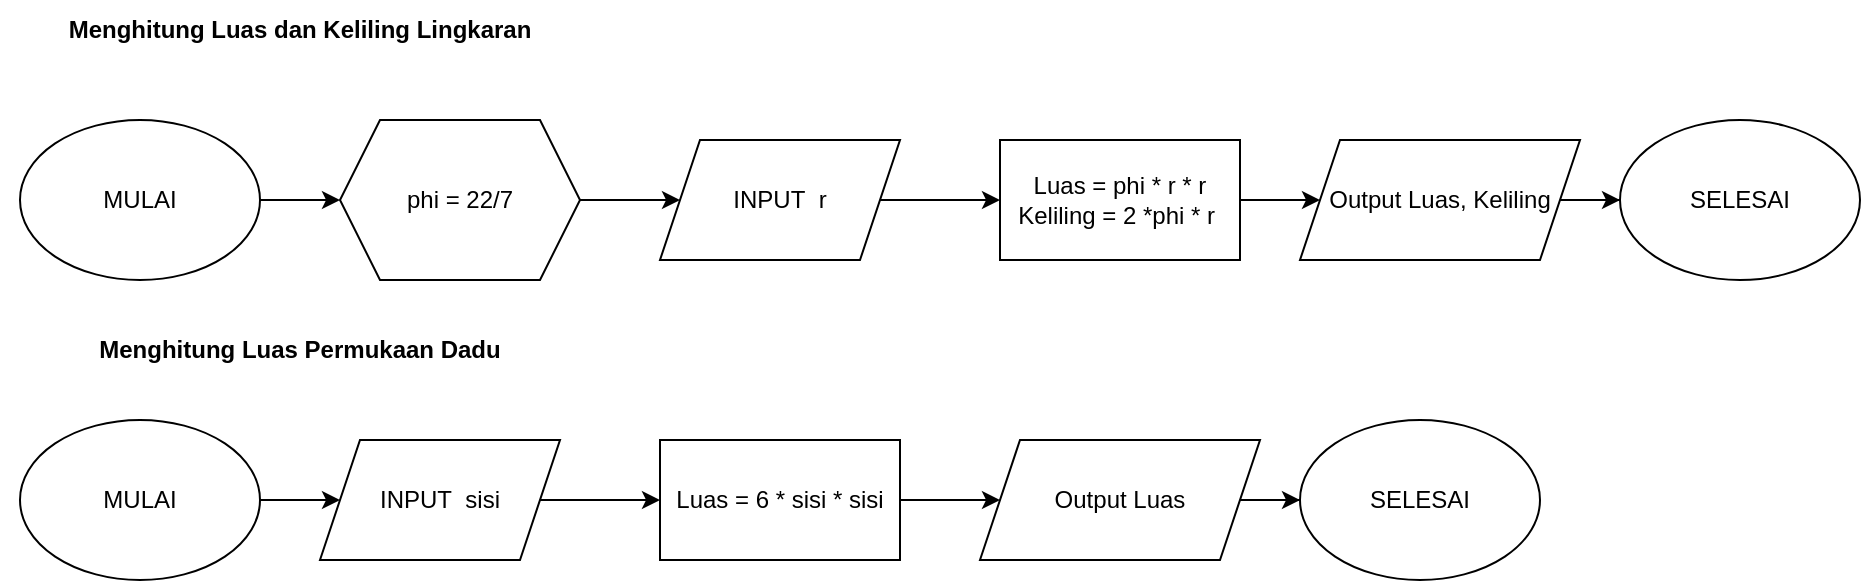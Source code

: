 <mxfile version="21.6.7" type="github" pages="7">
  <diagram name="Page-1" id="uptGJkDJzayM6wo-z8Ye">
    <mxGraphModel dx="1050" dy="534" grid="1" gridSize="10" guides="1" tooltips="1" connect="1" arrows="1" fold="1" page="1" pageScale="1" pageWidth="850" pageHeight="1100" math="0" shadow="0">
      <root>
        <mxCell id="0" />
        <mxCell id="1" parent="0" />
        <mxCell id="AW-x0e038q7hP7INw72U-8" value="" style="edgeStyle=orthogonalEdgeStyle;rounded=0;orthogonalLoop=1;jettySize=auto;html=1;" parent="1" source="AW-x0e038q7hP7INw72U-1" target="AW-x0e038q7hP7INw72U-7" edge="1">
          <mxGeometry relative="1" as="geometry" />
        </mxCell>
        <mxCell id="AW-x0e038q7hP7INw72U-1" value="MULAI" style="ellipse;whiteSpace=wrap;html=1;" parent="1" vertex="1">
          <mxGeometry x="10" y="180" width="120" height="80" as="geometry" />
        </mxCell>
        <mxCell id="AW-x0e038q7hP7INw72U-11" style="edgeStyle=orthogonalEdgeStyle;rounded=0;orthogonalLoop=1;jettySize=auto;html=1;exitX=1;exitY=0.5;exitDx=0;exitDy=0;entryX=0;entryY=0.5;entryDx=0;entryDy=0;" parent="1" source="AW-x0e038q7hP7INw72U-2" target="AW-x0e038q7hP7INw72U-10" edge="1">
          <mxGeometry relative="1" as="geometry" />
        </mxCell>
        <mxCell id="AW-x0e038q7hP7INw72U-2" value="INPUT&amp;nbsp; r" style="shape=parallelogram;perimeter=parallelogramPerimeter;whiteSpace=wrap;html=1;fixedSize=1;" parent="1" vertex="1">
          <mxGeometry x="330" y="190" width="120" height="60" as="geometry" />
        </mxCell>
        <mxCell id="AW-x0e038q7hP7INw72U-5" value="&lt;b&gt;Menghitung Luas dan Keliling Lingkaran&lt;/b&gt;" style="text;html=1;strokeColor=none;fillColor=none;align=center;verticalAlign=middle;whiteSpace=wrap;rounded=0;" parent="1" vertex="1">
          <mxGeometry y="120" width="300" height="30" as="geometry" />
        </mxCell>
        <mxCell id="AW-x0e038q7hP7INw72U-9" style="edgeStyle=orthogonalEdgeStyle;rounded=0;orthogonalLoop=1;jettySize=auto;html=1;exitX=1;exitY=0.5;exitDx=0;exitDy=0;entryX=0;entryY=0.5;entryDx=0;entryDy=0;" parent="1" source="AW-x0e038q7hP7INw72U-7" target="AW-x0e038q7hP7INw72U-2" edge="1">
          <mxGeometry relative="1" as="geometry" />
        </mxCell>
        <mxCell id="AW-x0e038q7hP7INw72U-7" value="phi = 22/7" style="shape=hexagon;perimeter=hexagonPerimeter2;whiteSpace=wrap;html=1;fixedSize=1;" parent="1" vertex="1">
          <mxGeometry x="170" y="180" width="120" height="80" as="geometry" />
        </mxCell>
        <mxCell id="AW-x0e038q7hP7INw72U-14" value="" style="edgeStyle=orthogonalEdgeStyle;rounded=0;orthogonalLoop=1;jettySize=auto;html=1;" parent="1" source="AW-x0e038q7hP7INw72U-10" target="AW-x0e038q7hP7INw72U-12" edge="1">
          <mxGeometry relative="1" as="geometry" />
        </mxCell>
        <mxCell id="AW-x0e038q7hP7INw72U-10" value="Luas = phi * r * r&lt;br&gt;Keliling = 2 *phi * r&amp;nbsp;" style="rounded=0;whiteSpace=wrap;html=1;" parent="1" vertex="1">
          <mxGeometry x="500" y="190" width="120" height="60" as="geometry" />
        </mxCell>
        <mxCell id="AW-x0e038q7hP7INw72U-15" value="" style="edgeStyle=orthogonalEdgeStyle;rounded=0;orthogonalLoop=1;jettySize=auto;html=1;" parent="1" source="AW-x0e038q7hP7INw72U-12" target="AW-x0e038q7hP7INw72U-13" edge="1">
          <mxGeometry relative="1" as="geometry" />
        </mxCell>
        <mxCell id="AW-x0e038q7hP7INw72U-12" value="Output Luas, Keliling" style="shape=parallelogram;perimeter=parallelogramPerimeter;whiteSpace=wrap;html=1;fixedSize=1;" parent="1" vertex="1">
          <mxGeometry x="650" y="190" width="140" height="60" as="geometry" />
        </mxCell>
        <mxCell id="AW-x0e038q7hP7INw72U-13" value="SELESAI" style="ellipse;whiteSpace=wrap;html=1;" parent="1" vertex="1">
          <mxGeometry x="810" y="180" width="120" height="80" as="geometry" />
        </mxCell>
        <mxCell id="AW-x0e038q7hP7INw72U-16" value="" style="edgeStyle=orthogonalEdgeStyle;rounded=0;orthogonalLoop=1;jettySize=auto;html=1;exitX=1;exitY=0.5;exitDx=0;exitDy=0;" parent="1" source="AW-x0e038q7hP7INw72U-26" edge="1">
          <mxGeometry relative="1" as="geometry">
            <mxPoint x="130" y="370" as="sourcePoint" />
            <mxPoint x="170" y="370" as="targetPoint" />
          </mxGeometry>
        </mxCell>
        <mxCell id="AW-x0e038q7hP7INw72U-17" style="edgeStyle=orthogonalEdgeStyle;rounded=0;orthogonalLoop=1;jettySize=auto;html=1;exitX=1;exitY=0.5;exitDx=0;exitDy=0;entryX=0;entryY=0.5;entryDx=0;entryDy=0;" parent="1" source="AW-x0e038q7hP7INw72U-18" target="AW-x0e038q7hP7INw72U-22" edge="1">
          <mxGeometry relative="1" as="geometry" />
        </mxCell>
        <mxCell id="AW-x0e038q7hP7INw72U-18" value="INPUT&amp;nbsp; sisi" style="shape=parallelogram;perimeter=parallelogramPerimeter;whiteSpace=wrap;html=1;fixedSize=1;" parent="1" vertex="1">
          <mxGeometry x="160" y="340" width="120" height="60" as="geometry" />
        </mxCell>
        <mxCell id="AW-x0e038q7hP7INw72U-21" value="" style="edgeStyle=orthogonalEdgeStyle;rounded=0;orthogonalLoop=1;jettySize=auto;html=1;" parent="1" source="AW-x0e038q7hP7INw72U-22" target="AW-x0e038q7hP7INw72U-24" edge="1">
          <mxGeometry relative="1" as="geometry" />
        </mxCell>
        <mxCell id="AW-x0e038q7hP7INw72U-22" value="Luas = 6 * sisi * sisi" style="rounded=0;whiteSpace=wrap;html=1;" parent="1" vertex="1">
          <mxGeometry x="330" y="340" width="120" height="60" as="geometry" />
        </mxCell>
        <mxCell id="AW-x0e038q7hP7INw72U-23" value="" style="edgeStyle=orthogonalEdgeStyle;rounded=0;orthogonalLoop=1;jettySize=auto;html=1;" parent="1" source="AW-x0e038q7hP7INw72U-24" target="AW-x0e038q7hP7INw72U-25" edge="1">
          <mxGeometry relative="1" as="geometry" />
        </mxCell>
        <mxCell id="AW-x0e038q7hP7INw72U-24" value="Output Luas" style="shape=parallelogram;perimeter=parallelogramPerimeter;whiteSpace=wrap;html=1;fixedSize=1;" parent="1" vertex="1">
          <mxGeometry x="490" y="340" width="140" height="60" as="geometry" />
        </mxCell>
        <mxCell id="AW-x0e038q7hP7INw72U-25" value="SELESAI" style="ellipse;whiteSpace=wrap;html=1;" parent="1" vertex="1">
          <mxGeometry x="650" y="330" width="120" height="80" as="geometry" />
        </mxCell>
        <mxCell id="AW-x0e038q7hP7INw72U-26" value="MULAI" style="ellipse;whiteSpace=wrap;html=1;" parent="1" vertex="1">
          <mxGeometry x="10" y="330" width="120" height="80" as="geometry" />
        </mxCell>
        <mxCell id="AW-x0e038q7hP7INw72U-27" value="&lt;b&gt;Menghitung Luas Permukaan Dadu&lt;/b&gt;" style="text;html=1;strokeColor=none;fillColor=none;align=center;verticalAlign=middle;whiteSpace=wrap;rounded=0;" parent="1" vertex="1">
          <mxGeometry y="280" width="300" height="30" as="geometry" />
        </mxCell>
      </root>
    </mxGraphModel>
  </diagram>
  <diagram id="33uUKrvb4YI7ZoxkBLN8" name="TUGAS 1">
    <mxGraphModel dx="1050" dy="534" grid="1" gridSize="10" guides="1" tooltips="1" connect="1" arrows="1" fold="1" page="1" pageScale="1" pageWidth="850" pageHeight="1100" math="0" shadow="0">
      <root>
        <mxCell id="0" />
        <mxCell id="1" parent="0" />
        <mxCell id="Vgv6EhN3jxrd6QJ7J5xN-1" value="&lt;b&gt;flowchart untuk menampilkan semua bilangan genap dari 1 - 20 dan bilangan ganjil dari 30 - 50 dengan menggunakan pengulangan while.&lt;/b&gt;" style="text;html=1;strokeColor=none;fillColor=none;align=center;verticalAlign=middle;whiteSpace=wrap;rounded=0;" parent="1" vertex="1">
          <mxGeometry x="70" y="20" width="690" height="30" as="geometry" />
        </mxCell>
        <mxCell id="Vgv6EhN3jxrd6QJ7J5xN-10" value="" style="edgeStyle=orthogonalEdgeStyle;rounded=0;orthogonalLoop=1;jettySize=auto;html=1;" parent="1" source="Vgv6EhN3jxrd6QJ7J5xN-2" target="Vgv6EhN3jxrd6QJ7J5xN-3" edge="1">
          <mxGeometry relative="1" as="geometry" />
        </mxCell>
        <mxCell id="Vgv6EhN3jxrd6QJ7J5xN-2" value="MULAI" style="ellipse;whiteSpace=wrap;html=1;" parent="1" vertex="1">
          <mxGeometry x="515" y="70" width="120" height="80" as="geometry" />
        </mxCell>
        <mxCell id="Vgv6EhN3jxrd6QJ7J5xN-13" value="" style="edgeStyle=orthogonalEdgeStyle;rounded=0;orthogonalLoop=1;jettySize=auto;html=1;" parent="1" source="Vgv6EhN3jxrd6QJ7J5xN-3" target="Vgv6EhN3jxrd6QJ7J5xN-12" edge="1">
          <mxGeometry relative="1" as="geometry" />
        </mxCell>
        <mxCell id="Vgv6EhN3jxrd6QJ7J5xN-3" value="bilangan = 1" style="shape=hexagon;perimeter=hexagonPerimeter2;whiteSpace=wrap;html=1;fixedSize=1;" parent="1" vertex="1">
          <mxGeometry x="515" y="190" width="120" height="60" as="geometry" />
        </mxCell>
        <mxCell id="Vgv6EhN3jxrd6QJ7J5xN-20" value="" style="edgeStyle=orthogonalEdgeStyle;rounded=0;orthogonalLoop=1;jettySize=auto;html=1;" parent="1" source="Vgv6EhN3jxrd6QJ7J5xN-12" target="Vgv6EhN3jxrd6QJ7J5xN-15" edge="1">
          <mxGeometry relative="1" as="geometry" />
        </mxCell>
        <mxCell id="Vgv6EhN3jxrd6QJ7J5xN-24" value="TRUE" style="edgeLabel;html=1;align=center;verticalAlign=middle;resizable=0;points=[];" parent="Vgv6EhN3jxrd6QJ7J5xN-20" vertex="1" connectable="0">
          <mxGeometry x="-0.28" relative="1" as="geometry">
            <mxPoint as="offset" />
          </mxGeometry>
        </mxCell>
        <mxCell id="Vgv6EhN3jxrd6QJ7J5xN-34" style="edgeStyle=orthogonalEdgeStyle;rounded=0;orthogonalLoop=1;jettySize=auto;html=1;exitX=0;exitY=0.5;exitDx=0;exitDy=0;entryX=1;entryY=0.5;entryDx=0;entryDy=0;" parent="1" source="Vgv6EhN3jxrd6QJ7J5xN-12" target="Vgv6EhN3jxrd6QJ7J5xN-33" edge="1">
          <mxGeometry relative="1" as="geometry" />
        </mxCell>
        <mxCell id="Vgv6EhN3jxrd6QJ7J5xN-36" value="FALSE" style="edgeLabel;html=1;align=center;verticalAlign=middle;resizable=0;points=[];" parent="Vgv6EhN3jxrd6QJ7J5xN-34" vertex="1" connectable="0">
          <mxGeometry x="-0.208" y="-2" relative="1" as="geometry">
            <mxPoint y="2" as="offset" />
          </mxGeometry>
        </mxCell>
        <mxCell id="Vgv6EhN3jxrd6QJ7J5xN-12" value="While bilangan &amp;gt;=1 &amp;amp; bilangan &amp;lt;=20" style="rhombus;whiteSpace=wrap;html=1;" parent="1" vertex="1">
          <mxGeometry x="497.5" y="300" width="155" height="160" as="geometry" />
        </mxCell>
        <mxCell id="Vgv6EhN3jxrd6QJ7J5xN-22" value="" style="edgeStyle=orthogonalEdgeStyle;rounded=0;orthogonalLoop=1;jettySize=auto;html=1;" parent="1" source="Vgv6EhN3jxrd6QJ7J5xN-15" target="Vgv6EhN3jxrd6QJ7J5xN-18" edge="1">
          <mxGeometry relative="1" as="geometry" />
        </mxCell>
        <mxCell id="Vgv6EhN3jxrd6QJ7J5xN-25" value="TRUE" style="edgeLabel;html=1;align=center;verticalAlign=middle;resizable=0;points=[];" parent="Vgv6EhN3jxrd6QJ7J5xN-22" vertex="1" connectable="0">
          <mxGeometry x="-0.24" y="4" relative="1" as="geometry">
            <mxPoint x="-4" as="offset" />
          </mxGeometry>
        </mxCell>
        <mxCell id="Vgv6EhN3jxrd6QJ7J5xN-28" style="edgeStyle=orthogonalEdgeStyle;rounded=0;orthogonalLoop=1;jettySize=auto;html=1;entryX=0;entryY=0.5;entryDx=0;entryDy=0;" parent="1" source="Vgv6EhN3jxrd6QJ7J5xN-15" target="Vgv6EhN3jxrd6QJ7J5xN-19" edge="1">
          <mxGeometry relative="1" as="geometry">
            <Array as="points">
              <mxPoint x="480.0" y="550" />
              <mxPoint x="480.0" y="770" />
            </Array>
          </mxGeometry>
        </mxCell>
        <mxCell id="Vgv6EhN3jxrd6QJ7J5xN-29" value="FALSE" style="edgeLabel;html=1;align=center;verticalAlign=middle;resizable=0;points=[];" parent="Vgv6EhN3jxrd6QJ7J5xN-28" vertex="1" connectable="0">
          <mxGeometry x="-0.01" y="1" relative="1" as="geometry">
            <mxPoint x="-1" y="-38" as="offset" />
          </mxGeometry>
        </mxCell>
        <mxCell id="Vgv6EhN3jxrd6QJ7J5xN-15" value="IF bilangan mod 2 == 0" style="rhombus;whiteSpace=wrap;html=1;" parent="1" vertex="1">
          <mxGeometry x="535" y="510" width="80" height="80" as="geometry" />
        </mxCell>
        <mxCell id="Vgv6EhN3jxrd6QJ7J5xN-23" value="" style="edgeStyle=orthogonalEdgeStyle;rounded=0;orthogonalLoop=1;jettySize=auto;html=1;" parent="1" source="Vgv6EhN3jxrd6QJ7J5xN-18" target="Vgv6EhN3jxrd6QJ7J5xN-19" edge="1">
          <mxGeometry relative="1" as="geometry" />
        </mxCell>
        <mxCell id="Vgv6EhN3jxrd6QJ7J5xN-18" value="Cetak bilangan" style="shape=parallelogram;perimeter=parallelogramPerimeter;whiteSpace=wrap;html=1;fixedSize=1;" parent="1" vertex="1">
          <mxGeometry x="515" y="640" width="120" height="60" as="geometry" />
        </mxCell>
        <mxCell id="Vgv6EhN3jxrd6QJ7J5xN-27" style="edgeStyle=orthogonalEdgeStyle;rounded=0;orthogonalLoop=1;jettySize=auto;html=1;exitX=1;exitY=0.5;exitDx=0;exitDy=0;entryX=1;entryY=0.5;entryDx=0;entryDy=0;" parent="1" source="Vgv6EhN3jxrd6QJ7J5xN-19" target="Vgv6EhN3jxrd6QJ7J5xN-12" edge="1">
          <mxGeometry relative="1" as="geometry">
            <Array as="points">
              <mxPoint x="730.09" y="770" />
              <mxPoint x="730.09" y="380" />
            </Array>
          </mxGeometry>
        </mxCell>
        <mxCell id="Vgv6EhN3jxrd6QJ7J5xN-19" value="bilangan = bilangan +1" style="rounded=0;whiteSpace=wrap;html=1;" parent="1" vertex="1">
          <mxGeometry x="515" y="740" width="120" height="60" as="geometry" />
        </mxCell>
        <mxCell id="Vgv6EhN3jxrd6QJ7J5xN-35" value="" style="edgeStyle=orthogonalEdgeStyle;rounded=0;orthogonalLoop=1;jettySize=auto;html=1;entryX=0.5;entryY=0;entryDx=0;entryDy=0;" parent="1" source="Vgv6EhN3jxrd6QJ7J5xN-33" target="Vgv6EhN3jxrd6QJ7J5xN-40" edge="1">
          <mxGeometry relative="1" as="geometry">
            <mxPoint x="300" y="380" as="targetPoint" />
          </mxGeometry>
        </mxCell>
        <mxCell id="Vgv6EhN3jxrd6QJ7J5xN-33" value="bilangan = 30" style="rounded=0;whiteSpace=wrap;html=1;" parent="1" vertex="1">
          <mxGeometry x="237.5" y="350" width="120" height="60" as="geometry" />
        </mxCell>
        <mxCell id="Vgv6EhN3jxrd6QJ7J5xN-37" value="" style="edgeStyle=orthogonalEdgeStyle;rounded=0;orthogonalLoop=1;jettySize=auto;html=1;" parent="1" source="Vgv6EhN3jxrd6QJ7J5xN-40" target="Vgv6EhN3jxrd6QJ7J5xN-45" edge="1">
          <mxGeometry relative="1" as="geometry" />
        </mxCell>
        <mxCell id="Vgv6EhN3jxrd6QJ7J5xN-38" value="TRUE" style="edgeLabel;html=1;align=center;verticalAlign=middle;resizable=0;points=[];" parent="Vgv6EhN3jxrd6QJ7J5xN-37" vertex="1" connectable="0">
          <mxGeometry x="-0.28" relative="1" as="geometry">
            <mxPoint as="offset" />
          </mxGeometry>
        </mxCell>
        <mxCell id="Vgv6EhN3jxrd6QJ7J5xN-51" value="" style="edgeStyle=orthogonalEdgeStyle;rounded=0;orthogonalLoop=1;jettySize=auto;html=1;" parent="1" source="Vgv6EhN3jxrd6QJ7J5xN-40" target="Vgv6EhN3jxrd6QJ7J5xN-50" edge="1">
          <mxGeometry relative="1" as="geometry" />
        </mxCell>
        <mxCell id="Q7hmwZxrpkJQXwBMRqSW-1" value="FALSE" style="edgeLabel;html=1;align=center;verticalAlign=middle;resizable=0;points=[];" vertex="1" connectable="0" parent="Vgv6EhN3jxrd6QJ7J5xN-51">
          <mxGeometry x="0.116" y="-3" relative="1" as="geometry">
            <mxPoint y="3" as="offset" />
          </mxGeometry>
        </mxCell>
        <mxCell id="Vgv6EhN3jxrd6QJ7J5xN-40" value="While bilangan &amp;gt;=30 &amp;amp; bilangan &amp;lt;=50" style="rhombus;whiteSpace=wrap;html=1;" parent="1" vertex="1">
          <mxGeometry x="220.0" y="440" width="155" height="160" as="geometry" />
        </mxCell>
        <mxCell id="Vgv6EhN3jxrd6QJ7J5xN-41" value="" style="edgeStyle=orthogonalEdgeStyle;rounded=0;orthogonalLoop=1;jettySize=auto;html=1;" parent="1" source="Vgv6EhN3jxrd6QJ7J5xN-45" target="Vgv6EhN3jxrd6QJ7J5xN-47" edge="1">
          <mxGeometry relative="1" as="geometry" />
        </mxCell>
        <mxCell id="Vgv6EhN3jxrd6QJ7J5xN-42" value="FALSE" style="edgeLabel;html=1;align=center;verticalAlign=middle;resizable=0;points=[];" parent="Vgv6EhN3jxrd6QJ7J5xN-41" vertex="1" connectable="0">
          <mxGeometry x="-0.24" y="4" relative="1" as="geometry">
            <mxPoint x="-4" as="offset" />
          </mxGeometry>
        </mxCell>
        <mxCell id="Vgv6EhN3jxrd6QJ7J5xN-43" style="edgeStyle=orthogonalEdgeStyle;rounded=0;orthogonalLoop=1;jettySize=auto;html=1;entryX=0;entryY=0.5;entryDx=0;entryDy=0;" parent="1" source="Vgv6EhN3jxrd6QJ7J5xN-45" target="Vgv6EhN3jxrd6QJ7J5xN-49" edge="1">
          <mxGeometry relative="1" as="geometry">
            <Array as="points">
              <mxPoint x="202.5" y="690" />
              <mxPoint x="202.5" y="910" />
            </Array>
          </mxGeometry>
        </mxCell>
        <mxCell id="Vgv6EhN3jxrd6QJ7J5xN-44" value="TRUE" style="edgeLabel;html=1;align=center;verticalAlign=middle;resizable=0;points=[];" parent="Vgv6EhN3jxrd6QJ7J5xN-43" vertex="1" connectable="0">
          <mxGeometry x="-0.01" y="1" relative="1" as="geometry">
            <mxPoint x="-1" y="-38" as="offset" />
          </mxGeometry>
        </mxCell>
        <mxCell id="Vgv6EhN3jxrd6QJ7J5xN-45" value="IF bilangan mod 2 == 0" style="rhombus;whiteSpace=wrap;html=1;" parent="1" vertex="1">
          <mxGeometry x="257.5" y="650" width="80" height="80" as="geometry" />
        </mxCell>
        <mxCell id="Vgv6EhN3jxrd6QJ7J5xN-46" value="" style="edgeStyle=orthogonalEdgeStyle;rounded=0;orthogonalLoop=1;jettySize=auto;html=1;" parent="1" source="Vgv6EhN3jxrd6QJ7J5xN-47" target="Vgv6EhN3jxrd6QJ7J5xN-49" edge="1">
          <mxGeometry relative="1" as="geometry" />
        </mxCell>
        <mxCell id="Vgv6EhN3jxrd6QJ7J5xN-47" value="Cetak bilangan" style="shape=parallelogram;perimeter=parallelogramPerimeter;whiteSpace=wrap;html=1;fixedSize=1;" parent="1" vertex="1">
          <mxGeometry x="237.5" y="780" width="120" height="60" as="geometry" />
        </mxCell>
        <mxCell id="Vgv6EhN3jxrd6QJ7J5xN-48" style="edgeStyle=orthogonalEdgeStyle;rounded=0;orthogonalLoop=1;jettySize=auto;html=1;exitX=1;exitY=0.5;exitDx=0;exitDy=0;entryX=1;entryY=0.5;entryDx=0;entryDy=0;" parent="1" source="Vgv6EhN3jxrd6QJ7J5xN-49" target="Vgv6EhN3jxrd6QJ7J5xN-40" edge="1">
          <mxGeometry relative="1" as="geometry">
            <Array as="points">
              <mxPoint x="425" y="910" />
              <mxPoint x="425" y="520" />
            </Array>
          </mxGeometry>
        </mxCell>
        <mxCell id="Vgv6EhN3jxrd6QJ7J5xN-49" value="bilangan = bilangan +1" style="rounded=0;whiteSpace=wrap;html=1;" parent="1" vertex="1">
          <mxGeometry x="237.5" y="880" width="120" height="60" as="geometry" />
        </mxCell>
        <mxCell id="Vgv6EhN3jxrd6QJ7J5xN-50" value="SELESAI" style="ellipse;whiteSpace=wrap;html=1;" parent="1" vertex="1">
          <mxGeometry x="10" y="480" width="120" height="80" as="geometry" />
        </mxCell>
      </root>
    </mxGraphModel>
  </diagram>
  <diagram id="U91jGveqmclBt0sew8t8" name="TUGAS 2">
    <mxGraphModel dx="1050" dy="534" grid="1" gridSize="10" guides="1" tooltips="1" connect="1" arrows="1" fold="1" page="1" pageScale="1" pageWidth="850" pageHeight="1100" math="0" shadow="0">
      <root>
        <mxCell id="0" />
        <mxCell id="1" parent="0" />
        <mxCell id="xysAYdJeZoqwnZ04_sCA-1" value="flowchart untuk menampilkan semua bilangan kelipatan 7 dari 1 - 50 dengan menggunakan pengulangan do while" style="text;whiteSpace=wrap;fontStyle=1" parent="1" vertex="1">
          <mxGeometry x="140" y="30" width="560" height="50" as="geometry" />
        </mxCell>
        <mxCell id="h6T22s7NlERYJfCQSsAZ-2" value="" style="edgeStyle=orthogonalEdgeStyle;rounded=0;orthogonalLoop=1;jettySize=auto;html=1;" parent="1" source="tyJt4eNJvw7cbChgdUem-1" target="tyJt4eNJvw7cbChgdUem-2" edge="1">
          <mxGeometry relative="1" as="geometry" />
        </mxCell>
        <mxCell id="tyJt4eNJvw7cbChgdUem-1" value="MULAI" style="ellipse;whiteSpace=wrap;html=1;" parent="1" vertex="1">
          <mxGeometry x="360" y="80" width="120" height="80" as="geometry" />
        </mxCell>
        <mxCell id="h6T22s7NlERYJfCQSsAZ-3" value="" style="edgeStyle=orthogonalEdgeStyle;rounded=0;orthogonalLoop=1;jettySize=auto;html=1;" parent="1" source="tyJt4eNJvw7cbChgdUem-2" target="tyJt4eNJvw7cbChgdUem-3" edge="1">
          <mxGeometry relative="1" as="geometry" />
        </mxCell>
        <mxCell id="tyJt4eNJvw7cbChgdUem-2" value="bilangan = 1" style="shape=hexagon;perimeter=hexagonPerimeter2;whiteSpace=wrap;html=1;fixedSize=1;" parent="1" vertex="1">
          <mxGeometry x="360" y="200" width="120" height="60" as="geometry" />
        </mxCell>
        <mxCell id="h6T22s7NlERYJfCQSsAZ-4" value="" style="edgeStyle=orthogonalEdgeStyle;rounded=0;orthogonalLoop=1;jettySize=auto;html=1;" parent="1" source="tyJt4eNJvw7cbChgdUem-3" target="zKiIECspEvZTemqDm6ev-1" edge="1">
          <mxGeometry relative="1" as="geometry" />
        </mxCell>
        <mxCell id="tyJt4eNJvw7cbChgdUem-3" value="DO" style="rounded=0;whiteSpace=wrap;html=1;" parent="1" vertex="1">
          <mxGeometry x="360" y="300" width="120" height="60" as="geometry" />
        </mxCell>
        <mxCell id="h6T22s7NlERYJfCQSsAZ-5" value="" style="edgeStyle=orthogonalEdgeStyle;rounded=0;orthogonalLoop=1;jettySize=auto;html=1;" parent="1" source="zKiIECspEvZTemqDm6ev-1" target="gML1EAqQ7JN3kvN5i_yF-1" edge="1">
          <mxGeometry relative="1" as="geometry" />
        </mxCell>
        <mxCell id="h6T22s7NlERYJfCQSsAZ-10" value="TRUE" style="edgeLabel;html=1;align=center;verticalAlign=middle;resizable=0;points=[];" parent="h6T22s7NlERYJfCQSsAZ-5" vertex="1" connectable="0">
          <mxGeometry x="-0.31" y="1" relative="1" as="geometry">
            <mxPoint as="offset" />
          </mxGeometry>
        </mxCell>
        <mxCell id="h6T22s7NlERYJfCQSsAZ-11" style="edgeStyle=orthogonalEdgeStyle;rounded=0;orthogonalLoop=1;jettySize=auto;html=1;exitX=0;exitY=0.5;exitDx=0;exitDy=0;entryX=0;entryY=0.5;entryDx=0;entryDy=0;" parent="1" source="zKiIECspEvZTemqDm6ev-1" target="h6T22s7NlERYJfCQSsAZ-1" edge="1">
          <mxGeometry relative="1" as="geometry">
            <Array as="points">
              <mxPoint x="290" y="455" />
              <mxPoint x="290" y="670" />
            </Array>
          </mxGeometry>
        </mxCell>
        <mxCell id="h6T22s7NlERYJfCQSsAZ-12" value="FALSE" style="edgeLabel;html=1;align=center;verticalAlign=middle;resizable=0;points=[];" parent="h6T22s7NlERYJfCQSsAZ-11" vertex="1" connectable="0">
          <mxGeometry x="-0.179" y="2" relative="1" as="geometry">
            <mxPoint as="offset" />
          </mxGeometry>
        </mxCell>
        <mxCell id="zKiIECspEvZTemqDm6ev-1" value="IF &lt;br&gt;bilangan mod 7 == 0" style="rhombus;whiteSpace=wrap;html=1;" parent="1" vertex="1">
          <mxGeometry x="370" y="400" width="100" height="110" as="geometry" />
        </mxCell>
        <mxCell id="h6T22s7NlERYJfCQSsAZ-6" value="" style="edgeStyle=orthogonalEdgeStyle;rounded=0;orthogonalLoop=1;jettySize=auto;html=1;" parent="1" source="gML1EAqQ7JN3kvN5i_yF-1" target="h6T22s7NlERYJfCQSsAZ-1" edge="1">
          <mxGeometry relative="1" as="geometry" />
        </mxCell>
        <mxCell id="gML1EAqQ7JN3kvN5i_yF-1" value="Cetak Bilangan" style="shape=parallelogram;perimeter=parallelogramPerimeter;whiteSpace=wrap;html=1;fixedSize=1;" parent="1" vertex="1">
          <mxGeometry x="360" y="550" width="120" height="60" as="geometry" />
        </mxCell>
        <mxCell id="h6T22s7NlERYJfCQSsAZ-8" style="edgeStyle=orthogonalEdgeStyle;rounded=0;orthogonalLoop=1;jettySize=auto;html=1;entryX=1;entryY=0.5;entryDx=0;entryDy=0;" parent="1" source="itJn7UYtdIDH7g0rvG_Y-1" target="zKiIECspEvZTemqDm6ev-1" edge="1">
          <mxGeometry relative="1" as="geometry">
            <Array as="points">
              <mxPoint x="610" y="820" />
              <mxPoint x="610" y="455" />
            </Array>
          </mxGeometry>
        </mxCell>
        <mxCell id="h6T22s7NlERYJfCQSsAZ-9" value="TRUE" style="edgeLabel;html=1;align=center;verticalAlign=middle;resizable=0;points=[];" parent="h6T22s7NlERYJfCQSsAZ-8" vertex="1" connectable="0">
          <mxGeometry x="0.113" y="-2" relative="1" as="geometry">
            <mxPoint as="offset" />
          </mxGeometry>
        </mxCell>
        <mxCell id="15bsTzcc9rUSk9gDOX5k-3" value="" style="edgeStyle=orthogonalEdgeStyle;rounded=0;orthogonalLoop=1;jettySize=auto;html=1;" parent="1" source="itJn7UYtdIDH7g0rvG_Y-1" target="15bsTzcc9rUSk9gDOX5k-2" edge="1">
          <mxGeometry relative="1" as="geometry" />
        </mxCell>
        <mxCell id="15bsTzcc9rUSk9gDOX5k-4" value="FALSE" style="edgeLabel;html=1;align=center;verticalAlign=middle;resizable=0;points=[];" parent="15bsTzcc9rUSk9gDOX5k-3" vertex="1" connectable="0">
          <mxGeometry x="-0.126" y="-2" relative="1" as="geometry">
            <mxPoint as="offset" />
          </mxGeometry>
        </mxCell>
        <mxCell id="itJn7UYtdIDH7g0rvG_Y-1" value="While bilangan &amp;gt;=1 &amp;amp; bilangan &amp;lt;=50" style="rhombus;whiteSpace=wrap;html=1;" parent="1" vertex="1">
          <mxGeometry x="342.5" y="740" width="155" height="160" as="geometry" />
        </mxCell>
        <mxCell id="h6T22s7NlERYJfCQSsAZ-7" value="" style="edgeStyle=orthogonalEdgeStyle;rounded=0;orthogonalLoop=1;jettySize=auto;html=1;" parent="1" source="h6T22s7NlERYJfCQSsAZ-1" target="itJn7UYtdIDH7g0rvG_Y-1" edge="1">
          <mxGeometry relative="1" as="geometry" />
        </mxCell>
        <mxCell id="h6T22s7NlERYJfCQSsAZ-1" value="bilangan = bilangan + 1" style="rounded=0;whiteSpace=wrap;html=1;" parent="1" vertex="1">
          <mxGeometry x="355" y="640" width="130" height="60" as="geometry" />
        </mxCell>
        <mxCell id="15bsTzcc9rUSk9gDOX5k-2" value="SELESAI" style="ellipse;whiteSpace=wrap;html=1;" parent="1" vertex="1">
          <mxGeometry x="360" y="970" width="120" height="80" as="geometry" />
        </mxCell>
      </root>
    </mxGraphModel>
  </diagram>
  <diagram name="TUGAS 3" id="VC3yDY_9syH-l2vmmqUR">
    <mxGraphModel dx="1050" dy="534" grid="1" gridSize="10" guides="1" tooltips="1" connect="1" arrows="1" fold="1" page="1" pageScale="1" pageWidth="850" pageHeight="1100" math="0" shadow="0">
      <root>
        <mxCell id="d6c1JaHUk_W4_VOoEG0--0" />
        <mxCell id="d6c1JaHUk_W4_VOoEG0--1" parent="d6c1JaHUk_W4_VOoEG0--0" />
        <mxCell id="d6c1JaHUk_W4_VOoEG0--2" value="&lt;b&gt;Flowchart membalikkan string&lt;/b&gt;" style="text;html=1;strokeColor=none;fillColor=none;align=center;verticalAlign=middle;whiteSpace=wrap;rounded=0;" vertex="1" parent="d6c1JaHUk_W4_VOoEG0--1">
          <mxGeometry x="285" y="40" width="280" height="30" as="geometry" />
        </mxCell>
        <mxCell id="d6c1JaHUk_W4_VOoEG0--3" value="" style="edgeStyle=orthogonalEdgeStyle;rounded=0;orthogonalLoop=1;jettySize=auto;html=1;" edge="1" parent="d6c1JaHUk_W4_VOoEG0--1" source="d6c1JaHUk_W4_VOoEG0--4" target="d6c1JaHUk_W4_VOoEG0--22">
          <mxGeometry relative="1" as="geometry" />
        </mxCell>
        <mxCell id="d6c1JaHUk_W4_VOoEG0--4" value="MULAI" style="ellipse;whiteSpace=wrap;html=1;" vertex="1" parent="d6c1JaHUk_W4_VOoEG0--1">
          <mxGeometry x="360" y="90" width="120" height="80" as="geometry" />
        </mxCell>
        <mxCell id="d6c1JaHUk_W4_VOoEG0--5" value="" style="edgeStyle=orthogonalEdgeStyle;rounded=0;orthogonalLoop=1;jettySize=auto;html=1;" edge="1" parent="d6c1JaHUk_W4_VOoEG0--1" source="d6c1JaHUk_W4_VOoEG0--6" target="d6c1JaHUk_W4_VOoEG0--11">
          <mxGeometry relative="1" as="geometry" />
        </mxCell>
        <mxCell id="d6c1JaHUk_W4_VOoEG0--6" value="INPUT kata" style="shape=parallelogram;perimeter=parallelogramPerimeter;whiteSpace=wrap;html=1;fixedSize=1;" vertex="1" parent="d6c1JaHUk_W4_VOoEG0--1">
          <mxGeometry x="360" y="290" width="120" height="60" as="geometry" />
        </mxCell>
        <mxCell id="d6c1JaHUk_W4_VOoEG0--7" style="edgeStyle=orthogonalEdgeStyle;rounded=0;orthogonalLoop=1;jettySize=auto;html=1;entryX=0;entryY=0.5;entryDx=0;entryDy=0;" edge="1" parent="d6c1JaHUk_W4_VOoEG0--1" source="d6c1JaHUk_W4_VOoEG0--11" target="d6c1JaHUk_W4_VOoEG0--6">
          <mxGeometry relative="1" as="geometry">
            <Array as="points">
              <mxPoint x="310" y="450" />
              <mxPoint x="310" y="320" />
            </Array>
          </mxGeometry>
        </mxCell>
        <mxCell id="d6c1JaHUk_W4_VOoEG0--8" value="FALSE" style="edgeLabel;html=1;align=center;verticalAlign=middle;resizable=0;points=[];" vertex="1" connectable="0" parent="d6c1JaHUk_W4_VOoEG0--7">
          <mxGeometry x="0.009" y="-1" relative="1" as="geometry">
            <mxPoint as="offset" />
          </mxGeometry>
        </mxCell>
        <mxCell id="d6c1JaHUk_W4_VOoEG0--9" value="" style="edgeStyle=orthogonalEdgeStyle;rounded=0;orthogonalLoop=1;jettySize=auto;html=1;" edge="1" parent="d6c1JaHUk_W4_VOoEG0--1" source="d6c1JaHUk_W4_VOoEG0--11" target="d6c1JaHUk_W4_VOoEG0--13">
          <mxGeometry relative="1" as="geometry" />
        </mxCell>
        <mxCell id="d6c1JaHUk_W4_VOoEG0--10" value="TRUE" style="edgeLabel;html=1;align=center;verticalAlign=middle;resizable=0;points=[];" vertex="1" connectable="0" parent="d6c1JaHUk_W4_VOoEG0--9">
          <mxGeometry x="-0.24" y="4" relative="1" as="geometry">
            <mxPoint x="-4" as="offset" />
          </mxGeometry>
        </mxCell>
        <mxCell id="d6c1JaHUk_W4_VOoEG0--11" value="IF &lt;br&gt;kata == string" style="rhombus;whiteSpace=wrap;html=1;" vertex="1" parent="d6c1JaHUk_W4_VOoEG0--1">
          <mxGeometry x="367.5" y="400" width="105" height="100" as="geometry" />
        </mxCell>
        <mxCell id="d6c1JaHUk_W4_VOoEG0--12" value="" style="edgeStyle=orthogonalEdgeStyle;rounded=0;orthogonalLoop=1;jettySize=auto;html=1;" edge="1" parent="d6c1JaHUk_W4_VOoEG0--1" source="d6c1JaHUk_W4_VOoEG0--13" target="d6c1JaHUk_W4_VOoEG0--18">
          <mxGeometry relative="1" as="geometry" />
        </mxCell>
        <mxCell id="d6c1JaHUk_W4_VOoEG0--13" value="kata-terbalik = kata.split(&#39;&#39;).&lt;br&gt;(Mengubah kata dr string menjadi array)" style="rounded=0;whiteSpace=wrap;html=1;" vertex="1" parent="d6c1JaHUk_W4_VOoEG0--1">
          <mxGeometry x="280" y="560" width="280" height="60" as="geometry" />
        </mxCell>
        <mxCell id="d6c1JaHUk_W4_VOoEG0--14" value="SELESAI" style="ellipse;whiteSpace=wrap;html=1;" vertex="1" parent="d6c1JaHUk_W4_VOoEG0--1">
          <mxGeometry x="80" y="900" width="120" height="80" as="geometry" />
        </mxCell>
        <mxCell id="OgSyEp-loUOszxaEVx6N-1" value="" style="edgeStyle=orthogonalEdgeStyle;rounded=0;orthogonalLoop=1;jettySize=auto;html=1;" edge="1" parent="d6c1JaHUk_W4_VOoEG0--1" source="d6c1JaHUk_W4_VOoEG0--18" target="OgSyEp-loUOszxaEVx6N-0">
          <mxGeometry relative="1" as="geometry" />
        </mxCell>
        <mxCell id="d6c1JaHUk_W4_VOoEG0--18" value="index-terakhir = panjang array kata-terbalik - 1" style="rounded=0;whiteSpace=wrap;html=1;" vertex="1" parent="d6c1JaHUk_W4_VOoEG0--1">
          <mxGeometry x="280" y="660" width="280" height="60" as="geometry" />
        </mxCell>
        <mxCell id="d6c1JaHUk_W4_VOoEG0--21" value="" style="edgeStyle=orthogonalEdgeStyle;rounded=0;orthogonalLoop=1;jettySize=auto;html=1;" edge="1" parent="d6c1JaHUk_W4_VOoEG0--1" source="d6c1JaHUk_W4_VOoEG0--22" target="d6c1JaHUk_W4_VOoEG0--6">
          <mxGeometry relative="1" as="geometry" />
        </mxCell>
        <mxCell id="d6c1JaHUk_W4_VOoEG0--22" value="kata-terbalik tipe data array[]&lt;br&gt;output tipe data string" style="shape=hexagon;perimeter=hexagonPerimeter2;whiteSpace=wrap;html=1;fixedSize=1;" vertex="1" parent="d6c1JaHUk_W4_VOoEG0--1">
          <mxGeometry x="320" y="190" width="200" height="80" as="geometry" />
        </mxCell>
        <mxCell id="_BT5pCnXX8HJ2iAqPG8l-1" value="" style="edgeStyle=orthogonalEdgeStyle;rounded=0;orthogonalLoop=1;jettySize=auto;html=1;" edge="1" parent="d6c1JaHUk_W4_VOoEG0--1" source="OgSyEp-loUOszxaEVx6N-0" target="_BT5pCnXX8HJ2iAqPG8l-0">
          <mxGeometry relative="1" as="geometry">
            <Array as="points">
              <mxPoint x="420" y="880" />
              <mxPoint x="420" y="880" />
            </Array>
          </mxGeometry>
        </mxCell>
        <mxCell id="_BT5pCnXX8HJ2iAqPG8l-2" value="TRUE" style="edgeLabel;html=1;align=center;verticalAlign=middle;resizable=0;points=[];" vertex="1" connectable="0" parent="_BT5pCnXX8HJ2iAqPG8l-1">
          <mxGeometry x="-0.49" relative="1" as="geometry">
            <mxPoint as="offset" />
          </mxGeometry>
        </mxCell>
        <mxCell id="_BT5pCnXX8HJ2iAqPG8l-10" style="edgeStyle=orthogonalEdgeStyle;rounded=0;orthogonalLoop=1;jettySize=auto;html=1;" edge="1" parent="d6c1JaHUk_W4_VOoEG0--1" source="OgSyEp-loUOszxaEVx6N-0" target="_BT5pCnXX8HJ2iAqPG8l-9">
          <mxGeometry relative="1" as="geometry" />
        </mxCell>
        <mxCell id="_BT5pCnXX8HJ2iAqPG8l-12" value="FALSE" style="edgeLabel;html=1;align=center;verticalAlign=middle;resizable=0;points=[];" vertex="1" connectable="0" parent="_BT5pCnXX8HJ2iAqPG8l-10">
          <mxGeometry x="-0.04" y="3" relative="1" as="geometry">
            <mxPoint y="-3" as="offset" />
          </mxGeometry>
        </mxCell>
        <mxCell id="OgSyEp-loUOszxaEVx6N-0" value="While index-terakhir &amp;gt;=0" style="rhombus;whiteSpace=wrap;html=1;" vertex="1" parent="d6c1JaHUk_W4_VOoEG0--1">
          <mxGeometry x="330" y="760" width="180" height="110" as="geometry" />
        </mxCell>
        <mxCell id="_BT5pCnXX8HJ2iAqPG8l-5" value="" style="edgeStyle=orthogonalEdgeStyle;rounded=0;orthogonalLoop=1;jettySize=auto;html=1;" edge="1" parent="d6c1JaHUk_W4_VOoEG0--1" source="_BT5pCnXX8HJ2iAqPG8l-0" target="_BT5pCnXX8HJ2iAqPG8l-3">
          <mxGeometry relative="1" as="geometry" />
        </mxCell>
        <mxCell id="_BT5pCnXX8HJ2iAqPG8l-0" value="output = output + kata-terbalik[index-terakhir]" style="rounded=0;whiteSpace=wrap;html=1;" vertex="1" parent="d6c1JaHUk_W4_VOoEG0--1">
          <mxGeometry x="280" y="910" width="280" height="60" as="geometry" />
        </mxCell>
        <mxCell id="_BT5pCnXX8HJ2iAqPG8l-6" style="edgeStyle=orthogonalEdgeStyle;rounded=0;orthogonalLoop=1;jettySize=auto;html=1;entryX=1;entryY=0.5;entryDx=0;entryDy=0;" edge="1" parent="d6c1JaHUk_W4_VOoEG0--1" source="_BT5pCnXX8HJ2iAqPG8l-3" target="OgSyEp-loUOszxaEVx6N-0">
          <mxGeometry relative="1" as="geometry">
            <Array as="points">
              <mxPoint x="630" y="1030" />
              <mxPoint x="630" y="815" />
            </Array>
          </mxGeometry>
        </mxCell>
        <mxCell id="_BT5pCnXX8HJ2iAqPG8l-3" value="index-terakhir = index-terakhir - 1" style="rounded=0;whiteSpace=wrap;html=1;" vertex="1" parent="d6c1JaHUk_W4_VOoEG0--1">
          <mxGeometry x="360" y="1000" width="120" height="60" as="geometry" />
        </mxCell>
        <mxCell id="_BT5pCnXX8HJ2iAqPG8l-11" value="" style="edgeStyle=orthogonalEdgeStyle;rounded=0;orthogonalLoop=1;jettySize=auto;html=1;" edge="1" parent="d6c1JaHUk_W4_VOoEG0--1" source="_BT5pCnXX8HJ2iAqPG8l-9" target="d6c1JaHUk_W4_VOoEG0--14">
          <mxGeometry relative="1" as="geometry" />
        </mxCell>
        <mxCell id="_BT5pCnXX8HJ2iAqPG8l-9" value="Cetak output" style="shape=parallelogram;perimeter=parallelogramPerimeter;whiteSpace=wrap;html=1;fixedSize=1;" vertex="1" parent="d6c1JaHUk_W4_VOoEG0--1">
          <mxGeometry x="80" y="785" width="120" height="60" as="geometry" />
        </mxCell>
      </root>
    </mxGraphModel>
  </diagram>
  <diagram id="2ig2jm_TjuyEirC2e14f" name="Page-4">
    <mxGraphModel dx="1050" dy="534" grid="1" gridSize="10" guides="1" tooltips="1" connect="1" arrows="1" fold="1" page="1" pageScale="1" pageWidth="850" pageHeight="1100" math="0" shadow="0">
      <root>
        <mxCell id="0" />
        <mxCell id="1" parent="0" />
        <mxCell id="s9cizIm6qAHZL2mEVphH-1" value="&lt;b&gt;Flowchart membalikkan string&lt;/b&gt;" style="text;html=1;strokeColor=none;fillColor=none;align=center;verticalAlign=middle;whiteSpace=wrap;rounded=0;" parent="1" vertex="1">
          <mxGeometry x="285" y="40" width="280" height="30" as="geometry" />
        </mxCell>
        <mxCell id="QblF4LxPvQ0uESlSFtdD-2" value="" style="edgeStyle=orthogonalEdgeStyle;rounded=0;orthogonalLoop=1;jettySize=auto;html=1;" parent="1" source="s9cizIm6qAHZL2mEVphH-2" target="QblF4LxPvQ0uESlSFtdD-1" edge="1">
          <mxGeometry relative="1" as="geometry" />
        </mxCell>
        <mxCell id="s9cizIm6qAHZL2mEVphH-2" value="MULAI" style="ellipse;whiteSpace=wrap;html=1;" parent="1" vertex="1">
          <mxGeometry x="360" y="90" width="120" height="80" as="geometry" />
        </mxCell>
        <mxCell id="EOuYrn0PiG4_Kgj3D3dS-4" value="" style="edgeStyle=orthogonalEdgeStyle;rounded=0;orthogonalLoop=1;jettySize=auto;html=1;" parent="1" source="fNhP0BJEbRa7ocdqii4X-1" target="fNhP0BJEbRa7ocdqii4X-2" edge="1">
          <mxGeometry relative="1" as="geometry" />
        </mxCell>
        <mxCell id="fNhP0BJEbRa7ocdqii4X-1" value="INPUT kata" style="shape=parallelogram;perimeter=parallelogramPerimeter;whiteSpace=wrap;html=1;fixedSize=1;" parent="1" vertex="1">
          <mxGeometry x="360" y="290" width="120" height="60" as="geometry" />
        </mxCell>
        <mxCell id="EOuYrn0PiG4_Kgj3D3dS-1" style="edgeStyle=orthogonalEdgeStyle;rounded=0;orthogonalLoop=1;jettySize=auto;html=1;entryX=0;entryY=0.5;entryDx=0;entryDy=0;" parent="1" source="fNhP0BJEbRa7ocdqii4X-2" target="fNhP0BJEbRa7ocdqii4X-1" edge="1">
          <mxGeometry relative="1" as="geometry">
            <Array as="points">
              <mxPoint x="310" y="450" />
              <mxPoint x="310" y="320" />
            </Array>
          </mxGeometry>
        </mxCell>
        <mxCell id="EOuYrn0PiG4_Kgj3D3dS-2" value="FALSE" style="edgeLabel;html=1;align=center;verticalAlign=middle;resizable=0;points=[];" parent="EOuYrn0PiG4_Kgj3D3dS-1" vertex="1" connectable="0">
          <mxGeometry x="0.009" y="-1" relative="1" as="geometry">
            <mxPoint as="offset" />
          </mxGeometry>
        </mxCell>
        <mxCell id="EOuYrn0PiG4_Kgj3D3dS-6" value="" style="edgeStyle=orthogonalEdgeStyle;rounded=0;orthogonalLoop=1;jettySize=auto;html=1;" parent="1" source="fNhP0BJEbRa7ocdqii4X-2" target="EOuYrn0PiG4_Kgj3D3dS-5" edge="1">
          <mxGeometry relative="1" as="geometry" />
        </mxCell>
        <mxCell id="35vGOb4-dzGVpTh1hVCR-4" value="TRUE" style="edgeLabel;html=1;align=center;verticalAlign=middle;resizable=0;points=[];" parent="EOuYrn0PiG4_Kgj3D3dS-6" vertex="1" connectable="0">
          <mxGeometry x="-0.24" y="4" relative="1" as="geometry">
            <mxPoint x="-4" as="offset" />
          </mxGeometry>
        </mxCell>
        <mxCell id="fNhP0BJEbRa7ocdqii4X-2" value="IF &lt;br&gt;kata == string" style="rhombus;whiteSpace=wrap;html=1;" parent="1" vertex="1">
          <mxGeometry x="367.5" y="400" width="105" height="100" as="geometry" />
        </mxCell>
        <mxCell id="aUULlRe3XxN9rIScvtm6-6" value="" style="edgeStyle=orthogonalEdgeStyle;rounded=0;orthogonalLoop=1;jettySize=auto;html=1;" parent="1" source="EOuYrn0PiG4_Kgj3D3dS-5" target="aUULlRe3XxN9rIScvtm6-1" edge="1">
          <mxGeometry relative="1" as="geometry" />
        </mxCell>
        <mxCell id="EOuYrn0PiG4_Kgj3D3dS-5" value="kata-terbalik = kata.split(&#39;&#39;)." style="rounded=0;whiteSpace=wrap;html=1;" parent="1" vertex="1">
          <mxGeometry x="320" y="560" width="200" height="60" as="geometry" />
        </mxCell>
        <mxCell id="EOuYrn0PiG4_Kgj3D3dS-7" value="SELESAI" style="ellipse;whiteSpace=wrap;html=1;" parent="1" vertex="1">
          <mxGeometry x="360" y="960" width="120" height="80" as="geometry" />
        </mxCell>
        <mxCell id="35vGOb4-dzGVpTh1hVCR-3" value="" style="edgeStyle=orthogonalEdgeStyle;rounded=0;orthogonalLoop=1;jettySize=auto;html=1;" parent="1" source="35vGOb4-dzGVpTh1hVCR-1" target="EOuYrn0PiG4_Kgj3D3dS-7" edge="1">
          <mxGeometry relative="1" as="geometry" />
        </mxCell>
        <mxCell id="35vGOb4-dzGVpTh1hVCR-1" value="Cetak kata-terbalik" style="shape=parallelogram;perimeter=parallelogramPerimeter;whiteSpace=wrap;html=1;fixedSize=1;" parent="1" vertex="1">
          <mxGeometry x="350" y="870" width="140" height="60" as="geometry" />
        </mxCell>
        <mxCell id="aUULlRe3XxN9rIScvtm6-7" value="" style="edgeStyle=orthogonalEdgeStyle;rounded=0;orthogonalLoop=1;jettySize=auto;html=1;" parent="1" source="aUULlRe3XxN9rIScvtm6-1" target="aUULlRe3XxN9rIScvtm6-2" edge="1">
          <mxGeometry relative="1" as="geometry" />
        </mxCell>
        <mxCell id="aUULlRe3XxN9rIScvtm6-1" value="kata-terbalik = kata-terbalik.reverse()" style="rounded=0;whiteSpace=wrap;html=1;" parent="1" vertex="1">
          <mxGeometry x="320" y="660" width="200" height="60" as="geometry" />
        </mxCell>
        <mxCell id="aUULlRe3XxN9rIScvtm6-8" value="" style="edgeStyle=orthogonalEdgeStyle;rounded=0;orthogonalLoop=1;jettySize=auto;html=1;" parent="1" source="aUULlRe3XxN9rIScvtm6-2" target="35vGOb4-dzGVpTh1hVCR-1" edge="1">
          <mxGeometry relative="1" as="geometry" />
        </mxCell>
        <mxCell id="aUULlRe3XxN9rIScvtm6-2" value="kata-terbalik = kata-terbalik.join(&#39;&#39;)" style="rounded=0;whiteSpace=wrap;html=1;" parent="1" vertex="1">
          <mxGeometry x="320" y="760" width="200" height="60" as="geometry" />
        </mxCell>
        <mxCell id="QblF4LxPvQ0uESlSFtdD-4" value="" style="edgeStyle=orthogonalEdgeStyle;rounded=0;orthogonalLoop=1;jettySize=auto;html=1;" parent="1" source="QblF4LxPvQ0uESlSFtdD-1" target="fNhP0BJEbRa7ocdqii4X-1" edge="1">
          <mxGeometry relative="1" as="geometry" />
        </mxCell>
        <mxCell id="QblF4LxPvQ0uESlSFtdD-1" value="kata-terbalik" style="shape=hexagon;perimeter=hexagonPerimeter2;whiteSpace=wrap;html=1;fixedSize=1;" parent="1" vertex="1">
          <mxGeometry x="360" y="190" width="120" height="80" as="geometry" />
        </mxCell>
        <mxCell id="7HvSkdE1k06rQbOeYRUY-1" value="kata-terbalik = [j,a,v,a]&lt;br&gt;k[0] = j&lt;br&gt;4-1 = 3&lt;br&gt;k[3]&lt;br&gt;i-1&lt;br&gt;k[2]&lt;br&gt;k[0]" style="text;html=1;strokeColor=none;fillColor=none;align=center;verticalAlign=middle;whiteSpace=wrap;rounded=0;" parent="1" vertex="1">
          <mxGeometry x="590" y="610" width="160" height="30" as="geometry" />
        </mxCell>
      </root>
    </mxGraphModel>
  </diagram>
  <diagram id="NHf5OL6yVp-Hj61e3lpC" name="Page-6">
    <mxGraphModel dx="1050" dy="534" grid="1" gridSize="10" guides="1" tooltips="1" connect="1" arrows="1" fold="1" page="1" pageScale="1" pageWidth="850" pageHeight="1100" math="0" shadow="0">
      <root>
        <mxCell id="0" />
        <mxCell id="1" parent="0" />
        <mxCell id="aTTIFpnJlSp0PJPWwf7k-8" value="" style="edgeStyle=orthogonalEdgeStyle;rounded=0;orthogonalLoop=1;jettySize=auto;html=1;" edge="1" parent="1" source="aTTIFpnJlSp0PJPWwf7k-2" target="aTTIFpnJlSp0PJPWwf7k-4">
          <mxGeometry relative="1" as="geometry" />
        </mxCell>
        <mxCell id="aTTIFpnJlSp0PJPWwf7k-2" value="MULAI" style="ellipse;whiteSpace=wrap;html=1;" vertex="1" parent="1">
          <mxGeometry x="340" y="50" width="120" height="80" as="geometry" />
        </mxCell>
        <mxCell id="aTTIFpnJlSp0PJPWwf7k-7" value="TRUE" style="edgeStyle=orthogonalEdgeStyle;rounded=0;orthogonalLoop=1;jettySize=auto;html=1;" edge="1" parent="1" source="aTTIFpnJlSp0PJPWwf7k-4" target="aTTIFpnJlSp0PJPWwf7k-5">
          <mxGeometry relative="1" as="geometry" />
        </mxCell>
        <mxCell id="aTTIFpnJlSp0PJPWwf7k-4" value="INPUT array 1, array 2" style="shape=parallelogram;perimeter=parallelogramPerimeter;whiteSpace=wrap;html=1;fixedSize=1;" vertex="1" parent="1">
          <mxGeometry x="315" y="180" width="170" height="60" as="geometry" />
        </mxCell>
        <mxCell id="aTTIFpnJlSp0PJPWwf7k-6" value="FALSE" style="edgeStyle=orthogonalEdgeStyle;rounded=0;orthogonalLoop=1;jettySize=auto;html=1;exitX=0;exitY=0.5;exitDx=0;exitDy=0;entryX=0;entryY=0.5;entryDx=0;entryDy=0;" edge="1" parent="1" source="aTTIFpnJlSp0PJPWwf7k-5" target="aTTIFpnJlSp0PJPWwf7k-4">
          <mxGeometry relative="1" as="geometry">
            <Array as="points">
              <mxPoint x="240" y="345" />
              <mxPoint x="240" y="210" />
            </Array>
          </mxGeometry>
        </mxCell>
        <mxCell id="aTTIFpnJlSp0PJPWwf7k-12" value="" style="edgeStyle=orthogonalEdgeStyle;rounded=0;orthogonalLoop=1;jettySize=auto;html=1;entryX=0.5;entryY=0;entryDx=0;entryDy=0;" edge="1" parent="1" source="aTTIFpnJlSp0PJPWwf7k-5" target="aTTIFpnJlSp0PJPWwf7k-9">
          <mxGeometry relative="1" as="geometry">
            <mxPoint x="400" y="430" as="targetPoint" />
          </mxGeometry>
        </mxCell>
        <mxCell id="aTTIFpnJlSp0PJPWwf7k-5" value="Cek apakah &lt;br&gt;array 1 dan 2 berbentuk array?" style="rhombus;whiteSpace=wrap;html=1;" vertex="1" parent="1">
          <mxGeometry x="320" y="290" width="160" height="110" as="geometry" />
        </mxCell>
        <mxCell id="aTTIFpnJlSp0PJPWwf7k-14" value="" style="edgeStyle=orthogonalEdgeStyle;rounded=0;orthogonalLoop=1;jettySize=auto;html=1;" edge="1" parent="1" source="aTTIFpnJlSp0PJPWwf7k-9" target="aTTIFpnJlSp0PJPWwf7k-10">
          <mxGeometry relative="1" as="geometry" />
        </mxCell>
        <mxCell id="aTTIFpnJlSp0PJPWwf7k-9" value="i = 0&lt;br&gt;j = 0&lt;br&gt;hasil = []" style="shape=hexagon;perimeter=hexagonPerimeter2;whiteSpace=wrap;html=1;fixedSize=1;rounded=0;whiteSpace=wrap;html=1;" vertex="1" parent="1">
          <mxGeometry x="340" y="440" width="120" height="60" as="geometry" />
        </mxCell>
        <mxCell id="aTTIFpnJlSp0PJPWwf7k-18" value="TRUE" style="edgeStyle=orthogonalEdgeStyle;rounded=0;orthogonalLoop=1;jettySize=auto;html=1;" edge="1" parent="1" source="aTTIFpnJlSp0PJPWwf7k-10" target="aTTIFpnJlSp0PJPWwf7k-17">
          <mxGeometry relative="1" as="geometry" />
        </mxCell>
        <mxCell id="aTTIFpnJlSp0PJPWwf7k-30" value="FALSE" style="edgeStyle=orthogonalEdgeStyle;rounded=0;orthogonalLoop=1;jettySize=auto;html=1;" edge="1" parent="1" source="aTTIFpnJlSp0PJPWwf7k-10" target="aTTIFpnJlSp0PJPWwf7k-29">
          <mxGeometry relative="1" as="geometry" />
        </mxCell>
        <mxCell id="aTTIFpnJlSp0PJPWwf7k-10" value="while &lt;br&gt;i &amp;lt; panjang array1 -1" style="rhombus;whiteSpace=wrap;html=1;" vertex="1" parent="1">
          <mxGeometry x="320" y="560" width="160" height="110" as="geometry" />
        </mxCell>
        <mxCell id="aTTIFpnJlSp0PJPWwf7k-21" value="TRUE" style="edgeStyle=orthogonalEdgeStyle;rounded=0;orthogonalLoop=1;jettySize=auto;html=1;" edge="1" parent="1" source="aTTIFpnJlSp0PJPWwf7k-17" target="aTTIFpnJlSp0PJPWwf7k-19">
          <mxGeometry relative="1" as="geometry" />
        </mxCell>
        <mxCell id="aTTIFpnJlSp0PJPWwf7k-39" value="FALSE" style="edgeStyle=orthogonalEdgeStyle;rounded=0;orthogonalLoop=1;jettySize=auto;html=1;" edge="1" parent="1" source="aTTIFpnJlSp0PJPWwf7k-17" target="aTTIFpnJlSp0PJPWwf7k-37">
          <mxGeometry relative="1" as="geometry" />
        </mxCell>
        <mxCell id="aTTIFpnJlSp0PJPWwf7k-17" value="while &lt;br&gt;j &amp;lt; panjang array2-1" style="rhombus;whiteSpace=wrap;html=1;" vertex="1" parent="1">
          <mxGeometry x="320" y="720" width="160" height="110" as="geometry" />
        </mxCell>
        <mxCell id="aTTIFpnJlSp0PJPWwf7k-22" value="" style="edgeStyle=orthogonalEdgeStyle;rounded=0;orthogonalLoop=1;jettySize=auto;html=1;" edge="1" parent="1" source="aTTIFpnJlSp0PJPWwf7k-19" target="aTTIFpnJlSp0PJPWwf7k-20">
          <mxGeometry relative="1" as="geometry" />
        </mxCell>
        <mxCell id="aTTIFpnJlSp0PJPWwf7k-25" value="TRUE" style="edgeLabel;html=1;align=center;verticalAlign=middle;resizable=0;points=[];" vertex="1" connectable="0" parent="aTTIFpnJlSp0PJPWwf7k-22">
          <mxGeometry x="0.14" relative="1" as="geometry">
            <mxPoint y="-3" as="offset" />
          </mxGeometry>
        </mxCell>
        <mxCell id="aTTIFpnJlSp0PJPWwf7k-26" value="FALSE" style="edgeStyle=orthogonalEdgeStyle;rounded=0;orthogonalLoop=1;jettySize=auto;html=1;entryX=0;entryY=0.5;entryDx=0;entryDy=0;" edge="1" parent="1" source="aTTIFpnJlSp0PJPWwf7k-19" target="aTTIFpnJlSp0PJPWwf7k-34">
          <mxGeometry relative="1" as="geometry">
            <mxPoint x="560" y="930" as="targetPoint" />
          </mxGeometry>
        </mxCell>
        <mxCell id="aTTIFpnJlSp0PJPWwf7k-19" value="cek apakah &lt;br&gt;array1[i] == array2[j]" style="rhombus;whiteSpace=wrap;html=1;" vertex="1" parent="1">
          <mxGeometry x="320" y="870" width="160" height="120" as="geometry" />
        </mxCell>
        <mxCell id="aTTIFpnJlSp0PJPWwf7k-35" style="edgeStyle=orthogonalEdgeStyle;rounded=0;orthogonalLoop=1;jettySize=auto;html=1;exitX=1;exitY=0.5;exitDx=0;exitDy=0;entryX=0.5;entryY=1;entryDx=0;entryDy=0;" edge="1" parent="1" source="aTTIFpnJlSp0PJPWwf7k-20" target="aTTIFpnJlSp0PJPWwf7k-34">
          <mxGeometry relative="1" as="geometry" />
        </mxCell>
        <mxCell id="aTTIFpnJlSp0PJPWwf7k-20" value="masukkan ke array hasil" style="rounded=0;whiteSpace=wrap;html=1;" vertex="1" parent="1">
          <mxGeometry x="340" y="1030" width="120" height="60" as="geometry" />
        </mxCell>
        <mxCell id="aTTIFpnJlSp0PJPWwf7k-32" value="" style="edgeStyle=orthogonalEdgeStyle;rounded=0;orthogonalLoop=1;jettySize=auto;html=1;" edge="1" parent="1" source="aTTIFpnJlSp0PJPWwf7k-29" target="aTTIFpnJlSp0PJPWwf7k-31">
          <mxGeometry relative="1" as="geometry" />
        </mxCell>
        <mxCell id="aTTIFpnJlSp0PJPWwf7k-29" value="Cetak array hasil" style="rounded=0;whiteSpace=wrap;html=1;" vertex="1" parent="1">
          <mxGeometry x="560" y="585" width="120" height="60" as="geometry" />
        </mxCell>
        <mxCell id="aTTIFpnJlSp0PJPWwf7k-31" value="SELESAI" style="ellipse;whiteSpace=wrap;html=1;" vertex="1" parent="1">
          <mxGeometry x="730" y="575" width="120" height="80" as="geometry" />
        </mxCell>
        <mxCell id="aTTIFpnJlSp0PJPWwf7k-36" style="edgeStyle=orthogonalEdgeStyle;rounded=0;orthogonalLoop=1;jettySize=auto;html=1;entryX=1;entryY=0.5;entryDx=0;entryDy=0;" edge="1" parent="1" source="aTTIFpnJlSp0PJPWwf7k-34" target="aTTIFpnJlSp0PJPWwf7k-17">
          <mxGeometry relative="1" as="geometry">
            <Array as="points">
              <mxPoint x="630" y="775" />
            </Array>
          </mxGeometry>
        </mxCell>
        <mxCell id="aTTIFpnJlSp0PJPWwf7k-34" value="j++" style="rounded=0;whiteSpace=wrap;html=1;" vertex="1" parent="1">
          <mxGeometry x="570" y="900" width="120" height="60" as="geometry" />
        </mxCell>
        <mxCell id="aTTIFpnJlSp0PJPWwf7k-38" value="" style="edgeStyle=orthogonalEdgeStyle;rounded=0;orthogonalLoop=1;jettySize=auto;html=1;" edge="1" parent="1" source="aTTIFpnJlSp0PJPWwf7k-37" target="aTTIFpnJlSp0PJPWwf7k-10">
          <mxGeometry relative="1" as="geometry" />
        </mxCell>
        <mxCell id="aTTIFpnJlSp0PJPWwf7k-37" value="i++" style="rounded=0;whiteSpace=wrap;html=1;" vertex="1" parent="1">
          <mxGeometry x="110" y="585" width="120" height="60" as="geometry" />
        </mxCell>
      </root>
    </mxGraphModel>
  </diagram>
  <diagram name="Nilai sama 2 array" id="x_nEcr4stpI5WP4DDWQt">
    <mxGraphModel dx="875" dy="445" grid="1" gridSize="10" guides="1" tooltips="1" connect="1" arrows="1" fold="1" page="1" pageScale="1" pageWidth="850" pageHeight="1100" math="0" shadow="0">
      <root>
        <mxCell id="_aMQfXRlEoJqHybWZbLW-0" />
        <mxCell id="_aMQfXRlEoJqHybWZbLW-1" parent="_aMQfXRlEoJqHybWZbLW-0" />
        <mxCell id="_aMQfXRlEoJqHybWZbLW-2" value="" style="edgeStyle=orthogonalEdgeStyle;rounded=0;orthogonalLoop=1;jettySize=auto;html=1;" edge="1" parent="_aMQfXRlEoJqHybWZbLW-1" source="_aMQfXRlEoJqHybWZbLW-3" target="_aMQfXRlEoJqHybWZbLW-5">
          <mxGeometry relative="1" as="geometry" />
        </mxCell>
        <mxCell id="_aMQfXRlEoJqHybWZbLW-3" value="MULAI" style="ellipse;whiteSpace=wrap;html=1;rounded=0;" vertex="1" parent="_aMQfXRlEoJqHybWZbLW-1">
          <mxGeometry x="340" y="50" width="120" height="80" as="geometry" />
        </mxCell>
        <mxCell id="_aMQfXRlEoJqHybWZbLW-4" value="TRUE" style="edgeStyle=orthogonalEdgeStyle;rounded=0;orthogonalLoop=1;jettySize=auto;html=1;" edge="1" parent="_aMQfXRlEoJqHybWZbLW-1" source="_aMQfXRlEoJqHybWZbLW-5" target="_aMQfXRlEoJqHybWZbLW-8">
          <mxGeometry relative="1" as="geometry" />
        </mxCell>
        <mxCell id="_aMQfXRlEoJqHybWZbLW-5" value="INPUT array 1, array 2" style="shape=parallelogram;perimeter=parallelogramPerimeter;whiteSpace=wrap;html=1;fixedSize=1;rounded=0;" vertex="1" parent="_aMQfXRlEoJqHybWZbLW-1">
          <mxGeometry x="315" y="180" width="170" height="60" as="geometry" />
        </mxCell>
        <mxCell id="_aMQfXRlEoJqHybWZbLW-6" value="FALSE" style="edgeStyle=orthogonalEdgeStyle;rounded=0;orthogonalLoop=1;jettySize=auto;html=1;exitX=0;exitY=0.5;exitDx=0;exitDy=0;entryX=0;entryY=0.5;entryDx=0;entryDy=0;" edge="1" parent="_aMQfXRlEoJqHybWZbLW-1" source="_aMQfXRlEoJqHybWZbLW-8" target="_aMQfXRlEoJqHybWZbLW-5">
          <mxGeometry relative="1" as="geometry">
            <Array as="points">
              <mxPoint x="240" y="345" />
              <mxPoint x="240" y="210" />
            </Array>
          </mxGeometry>
        </mxCell>
        <mxCell id="_aMQfXRlEoJqHybWZbLW-7" value="" style="edgeStyle=orthogonalEdgeStyle;rounded=0;orthogonalLoop=1;jettySize=auto;html=1;entryX=0.5;entryY=0;entryDx=0;entryDy=0;" edge="1" parent="_aMQfXRlEoJqHybWZbLW-1" source="_aMQfXRlEoJqHybWZbLW-8" target="_aMQfXRlEoJqHybWZbLW-10">
          <mxGeometry relative="1" as="geometry">
            <mxPoint x="400" y="430" as="targetPoint" />
          </mxGeometry>
        </mxCell>
        <mxCell id="_aMQfXRlEoJqHybWZbLW-8" value="Cek apakah &lt;br&gt;array 1 dan 2 berbentuk array?" style="rhombus;whiteSpace=wrap;html=1;rounded=0;" vertex="1" parent="_aMQfXRlEoJqHybWZbLW-1">
          <mxGeometry x="320" y="290" width="160" height="110" as="geometry" />
        </mxCell>
        <mxCell id="_aMQfXRlEoJqHybWZbLW-9" value="" style="edgeStyle=orthogonalEdgeStyle;rounded=0;orthogonalLoop=1;jettySize=auto;html=1;" edge="1" parent="_aMQfXRlEoJqHybWZbLW-1" source="_aMQfXRlEoJqHybWZbLW-10" target="_aMQfXRlEoJqHybWZbLW-13">
          <mxGeometry relative="1" as="geometry" />
        </mxCell>
        <mxCell id="_aMQfXRlEoJqHybWZbLW-10" value="i = 0&lt;br&gt;j= 0&lt;br&gt;hasil = []" style="shape=hexagon;perimeter=hexagonPerimeter2;whiteSpace=wrap;html=1;fixedSize=1;rounded=0;whiteSpace=wrap;html=1;" vertex="1" parent="_aMQfXRlEoJqHybWZbLW-1">
          <mxGeometry x="340" y="440" width="120" height="60" as="geometry" />
        </mxCell>
        <mxCell id="_aMQfXRlEoJqHybWZbLW-12" value="FALSE" style="edgeStyle=orthogonalEdgeStyle;rounded=0;orthogonalLoop=1;jettySize=auto;html=1;" edge="1" parent="_aMQfXRlEoJqHybWZbLW-1" source="_aMQfXRlEoJqHybWZbLW-13" target="_aMQfXRlEoJqHybWZbLW-24">
          <mxGeometry relative="1" as="geometry" />
        </mxCell>
        <mxCell id="7fXS9w8ZnWWeHsQ76-ng-2" value="TRUE" style="edgeStyle=orthogonalEdgeStyle;rounded=0;orthogonalLoop=1;jettySize=auto;html=1;" edge="1" parent="_aMQfXRlEoJqHybWZbLW-1" source="_aMQfXRlEoJqHybWZbLW-13" target="7fXS9w8ZnWWeHsQ76-ng-0">
          <mxGeometry relative="1" as="geometry" />
        </mxCell>
        <mxCell id="_aMQfXRlEoJqHybWZbLW-13" value="while &#xa;i &lt;= panjang array1 -1" style="rhombus;whiteSpace=wrap;html=1;rounded=0;strokeWidth=1;verticalAlign=middle;spacingTop=0;spacing=2;" vertex="1" parent="_aMQfXRlEoJqHybWZbLW-1">
          <mxGeometry x="320" y="560" width="160" height="110" as="geometry" />
        </mxCell>
        <mxCell id="_aMQfXRlEoJqHybWZbLW-14" value="TRUE" style="edgeStyle=orthogonalEdgeStyle;rounded=0;orthogonalLoop=1;jettySize=auto;html=1;" edge="1" parent="_aMQfXRlEoJqHybWZbLW-1" source="_aMQfXRlEoJqHybWZbLW-16" target="_aMQfXRlEoJqHybWZbLW-20">
          <mxGeometry relative="1" as="geometry" />
        </mxCell>
        <mxCell id="_aMQfXRlEoJqHybWZbLW-15" value="FALSE" style="edgeStyle=orthogonalEdgeStyle;rounded=0;orthogonalLoop=1;jettySize=auto;html=1;" edge="1" parent="_aMQfXRlEoJqHybWZbLW-1" source="_aMQfXRlEoJqHybWZbLW-16" target="_aMQfXRlEoJqHybWZbLW-29">
          <mxGeometry relative="1" as="geometry" />
        </mxCell>
        <mxCell id="_aMQfXRlEoJqHybWZbLW-16" value="while &lt;br&gt;j &amp;lt;= panjang array2-1" style="rhombus;whiteSpace=wrap;html=1;rounded=0;" vertex="1" parent="_aMQfXRlEoJqHybWZbLW-1">
          <mxGeometry x="320" y="950" width="160" height="110" as="geometry" />
        </mxCell>
        <mxCell id="_aMQfXRlEoJqHybWZbLW-17" value="" style="edgeStyle=orthogonalEdgeStyle;rounded=0;orthogonalLoop=1;jettySize=auto;html=1;" edge="1" parent="_aMQfXRlEoJqHybWZbLW-1" source="_aMQfXRlEoJqHybWZbLW-20" target="_aMQfXRlEoJqHybWZbLW-22">
          <mxGeometry relative="1" as="geometry" />
        </mxCell>
        <mxCell id="_aMQfXRlEoJqHybWZbLW-18" value="TRUE" style="edgeLabel;html=1;align=center;verticalAlign=middle;resizable=0;points=[];rounded=0;" vertex="1" connectable="0" parent="_aMQfXRlEoJqHybWZbLW-17">
          <mxGeometry x="0.14" relative="1" as="geometry">
            <mxPoint y="-3" as="offset" />
          </mxGeometry>
        </mxCell>
        <mxCell id="_aMQfXRlEoJqHybWZbLW-19" value="FALSE" style="edgeStyle=orthogonalEdgeStyle;rounded=0;orthogonalLoop=1;jettySize=auto;html=1;entryX=0;entryY=0.5;entryDx=0;entryDy=0;" edge="1" parent="_aMQfXRlEoJqHybWZbLW-1" source="_aMQfXRlEoJqHybWZbLW-20" target="_aMQfXRlEoJqHybWZbLW-27">
          <mxGeometry relative="1" as="geometry">
            <mxPoint x="560" y="1160" as="targetPoint" />
          </mxGeometry>
        </mxCell>
        <mxCell id="_aMQfXRlEoJqHybWZbLW-20" value="cek apakah &lt;br&gt;array1[i] == array2[j]" style="rhombus;whiteSpace=wrap;html=1;rounded=0;" vertex="1" parent="_aMQfXRlEoJqHybWZbLW-1">
          <mxGeometry x="320" y="1100" width="160" height="120" as="geometry" />
        </mxCell>
        <mxCell id="7fXS9w8ZnWWeHsQ76-ng-5" style="edgeStyle=orthogonalEdgeStyle;rounded=0;orthogonalLoop=1;jettySize=auto;html=1;entryX=0.5;entryY=1;entryDx=0;entryDy=0;" edge="1" parent="_aMQfXRlEoJqHybWZbLW-1" source="_aMQfXRlEoJqHybWZbLW-22" target="_aMQfXRlEoJqHybWZbLW-29">
          <mxGeometry relative="1" as="geometry" />
        </mxCell>
        <mxCell id="_aMQfXRlEoJqHybWZbLW-22" value="masukkan ke array hasil" style="rounded=0;whiteSpace=wrap;html=1;" vertex="1" parent="_aMQfXRlEoJqHybWZbLW-1">
          <mxGeometry x="110" y="1130" width="120" height="60" as="geometry" />
        </mxCell>
        <mxCell id="_aMQfXRlEoJqHybWZbLW-23" value="" style="edgeStyle=orthogonalEdgeStyle;rounded=0;orthogonalLoop=1;jettySize=auto;html=1;" edge="1" parent="_aMQfXRlEoJqHybWZbLW-1" source="_aMQfXRlEoJqHybWZbLW-24" target="_aMQfXRlEoJqHybWZbLW-25">
          <mxGeometry relative="1" as="geometry" />
        </mxCell>
        <mxCell id="_aMQfXRlEoJqHybWZbLW-24" value="Cetak array hasil" style="shape=parallelogram;perimeter=parallelogramPerimeter;whiteSpace=wrap;html=1;fixedSize=1;rounded=0;" vertex="1" parent="_aMQfXRlEoJqHybWZbLW-1">
          <mxGeometry x="560" y="585" width="120" height="60" as="geometry" />
        </mxCell>
        <mxCell id="_aMQfXRlEoJqHybWZbLW-25" value="SELESAI" style="ellipse;whiteSpace=wrap;html=1;rounded=0;" vertex="1" parent="_aMQfXRlEoJqHybWZbLW-1">
          <mxGeometry x="730" y="575" width="120" height="80" as="geometry" />
        </mxCell>
        <mxCell id="_aMQfXRlEoJqHybWZbLW-26" style="edgeStyle=orthogonalEdgeStyle;rounded=0;orthogonalLoop=1;jettySize=auto;html=1;entryX=1;entryY=0.5;entryDx=0;entryDy=0;" edge="1" parent="_aMQfXRlEoJqHybWZbLW-1" source="_aMQfXRlEoJqHybWZbLW-27" target="_aMQfXRlEoJqHybWZbLW-16">
          <mxGeometry relative="1" as="geometry">
            <Array as="points">
              <mxPoint x="630" y="1005" />
            </Array>
          </mxGeometry>
        </mxCell>
        <mxCell id="_aMQfXRlEoJqHybWZbLW-27" value="j++" style="rounded=0;whiteSpace=wrap;html=1;" vertex="1" parent="_aMQfXRlEoJqHybWZbLW-1">
          <mxGeometry x="570" y="1130" width="120" height="60" as="geometry" />
        </mxCell>
        <mxCell id="_aMQfXRlEoJqHybWZbLW-28" value="" style="edgeStyle=orthogonalEdgeStyle;rounded=0;orthogonalLoop=1;jettySize=auto;html=1;" edge="1" parent="_aMQfXRlEoJqHybWZbLW-1" source="_aMQfXRlEoJqHybWZbLW-29" target="_aMQfXRlEoJqHybWZbLW-13">
          <mxGeometry relative="1" as="geometry" />
        </mxCell>
        <mxCell id="_aMQfXRlEoJqHybWZbLW-29" value="i++" style="rounded=0;whiteSpace=wrap;html=1;" vertex="1" parent="_aMQfXRlEoJqHybWZbLW-1">
          <mxGeometry x="110" y="585" width="120" height="60" as="geometry" />
        </mxCell>
        <mxCell id="7fXS9w8ZnWWeHsQ76-ng-7" value="FALSE" style="edgeStyle=orthogonalEdgeStyle;rounded=0;orthogonalLoop=1;jettySize=auto;html=1;" edge="1" parent="_aMQfXRlEoJqHybWZbLW-1" source="7fXS9w8ZnWWeHsQ76-ng-0" target="7fXS9w8ZnWWeHsQ76-ng-6">
          <mxGeometry relative="1" as="geometry" />
        </mxCell>
        <mxCell id="pLpwiwlVhLh-atyLu3UZ-1" style="edgeStyle=orthogonalEdgeStyle;rounded=0;orthogonalLoop=1;jettySize=auto;html=1;entryX=0.5;entryY=1;entryDx=0;entryDy=0;" edge="1" parent="_aMQfXRlEoJqHybWZbLW-1" source="7fXS9w8ZnWWeHsQ76-ng-0" target="_aMQfXRlEoJqHybWZbLW-29">
          <mxGeometry relative="1" as="geometry" />
        </mxCell>
        <mxCell id="pLpwiwlVhLh-atyLu3UZ-2" value="TRUE" style="edgeLabel;html=1;align=center;verticalAlign=middle;resizable=0;points=[];rounded=0;" vertex="1" connectable="0" parent="pLpwiwlVhLh-atyLu3UZ-1">
          <mxGeometry x="-0.581" y="1" relative="1" as="geometry">
            <mxPoint as="offset" />
          </mxGeometry>
        </mxCell>
        <mxCell id="7fXS9w8ZnWWeHsQ76-ng-0" value="cek apakah &lt;br&gt;array1[i] ada &lt;br&gt;di array hasil" style="rhombus;whiteSpace=wrap;html=1;rounded=0;" vertex="1" parent="_aMQfXRlEoJqHybWZbLW-1">
          <mxGeometry x="320" y="720" width="160" height="100" as="geometry" />
        </mxCell>
        <mxCell id="7fXS9w8ZnWWeHsQ76-ng-8" value="" style="edgeStyle=orthogonalEdgeStyle;rounded=0;orthogonalLoop=1;jettySize=auto;html=1;" edge="1" parent="_aMQfXRlEoJqHybWZbLW-1" source="7fXS9w8ZnWWeHsQ76-ng-6" target="_aMQfXRlEoJqHybWZbLW-16">
          <mxGeometry relative="1" as="geometry" />
        </mxCell>
        <mxCell id="7fXS9w8ZnWWeHsQ76-ng-6" value="j = 0" style="rounded=0;whiteSpace=wrap;html=1;" vertex="1" parent="_aMQfXRlEoJqHybWZbLW-1">
          <mxGeometry x="340" y="860" width="120" height="60" as="geometry" />
        </mxCell>
        <mxCell id="pLpwiwlVhLh-atyLu3UZ-0" value="array1=[1,3,4,5,7]&lt;br&gt;array2=[1,2,3,4,5]" style="text;html=1;strokeColor=none;fillColor=none;align=center;verticalAlign=middle;whiteSpace=wrap;rounded=0;" vertex="1" parent="_aMQfXRlEoJqHybWZbLW-1">
          <mxGeometry x="510" y="160" width="180" height="100" as="geometry" />
        </mxCell>
      </root>
    </mxGraphModel>
  </diagram>
</mxfile>
